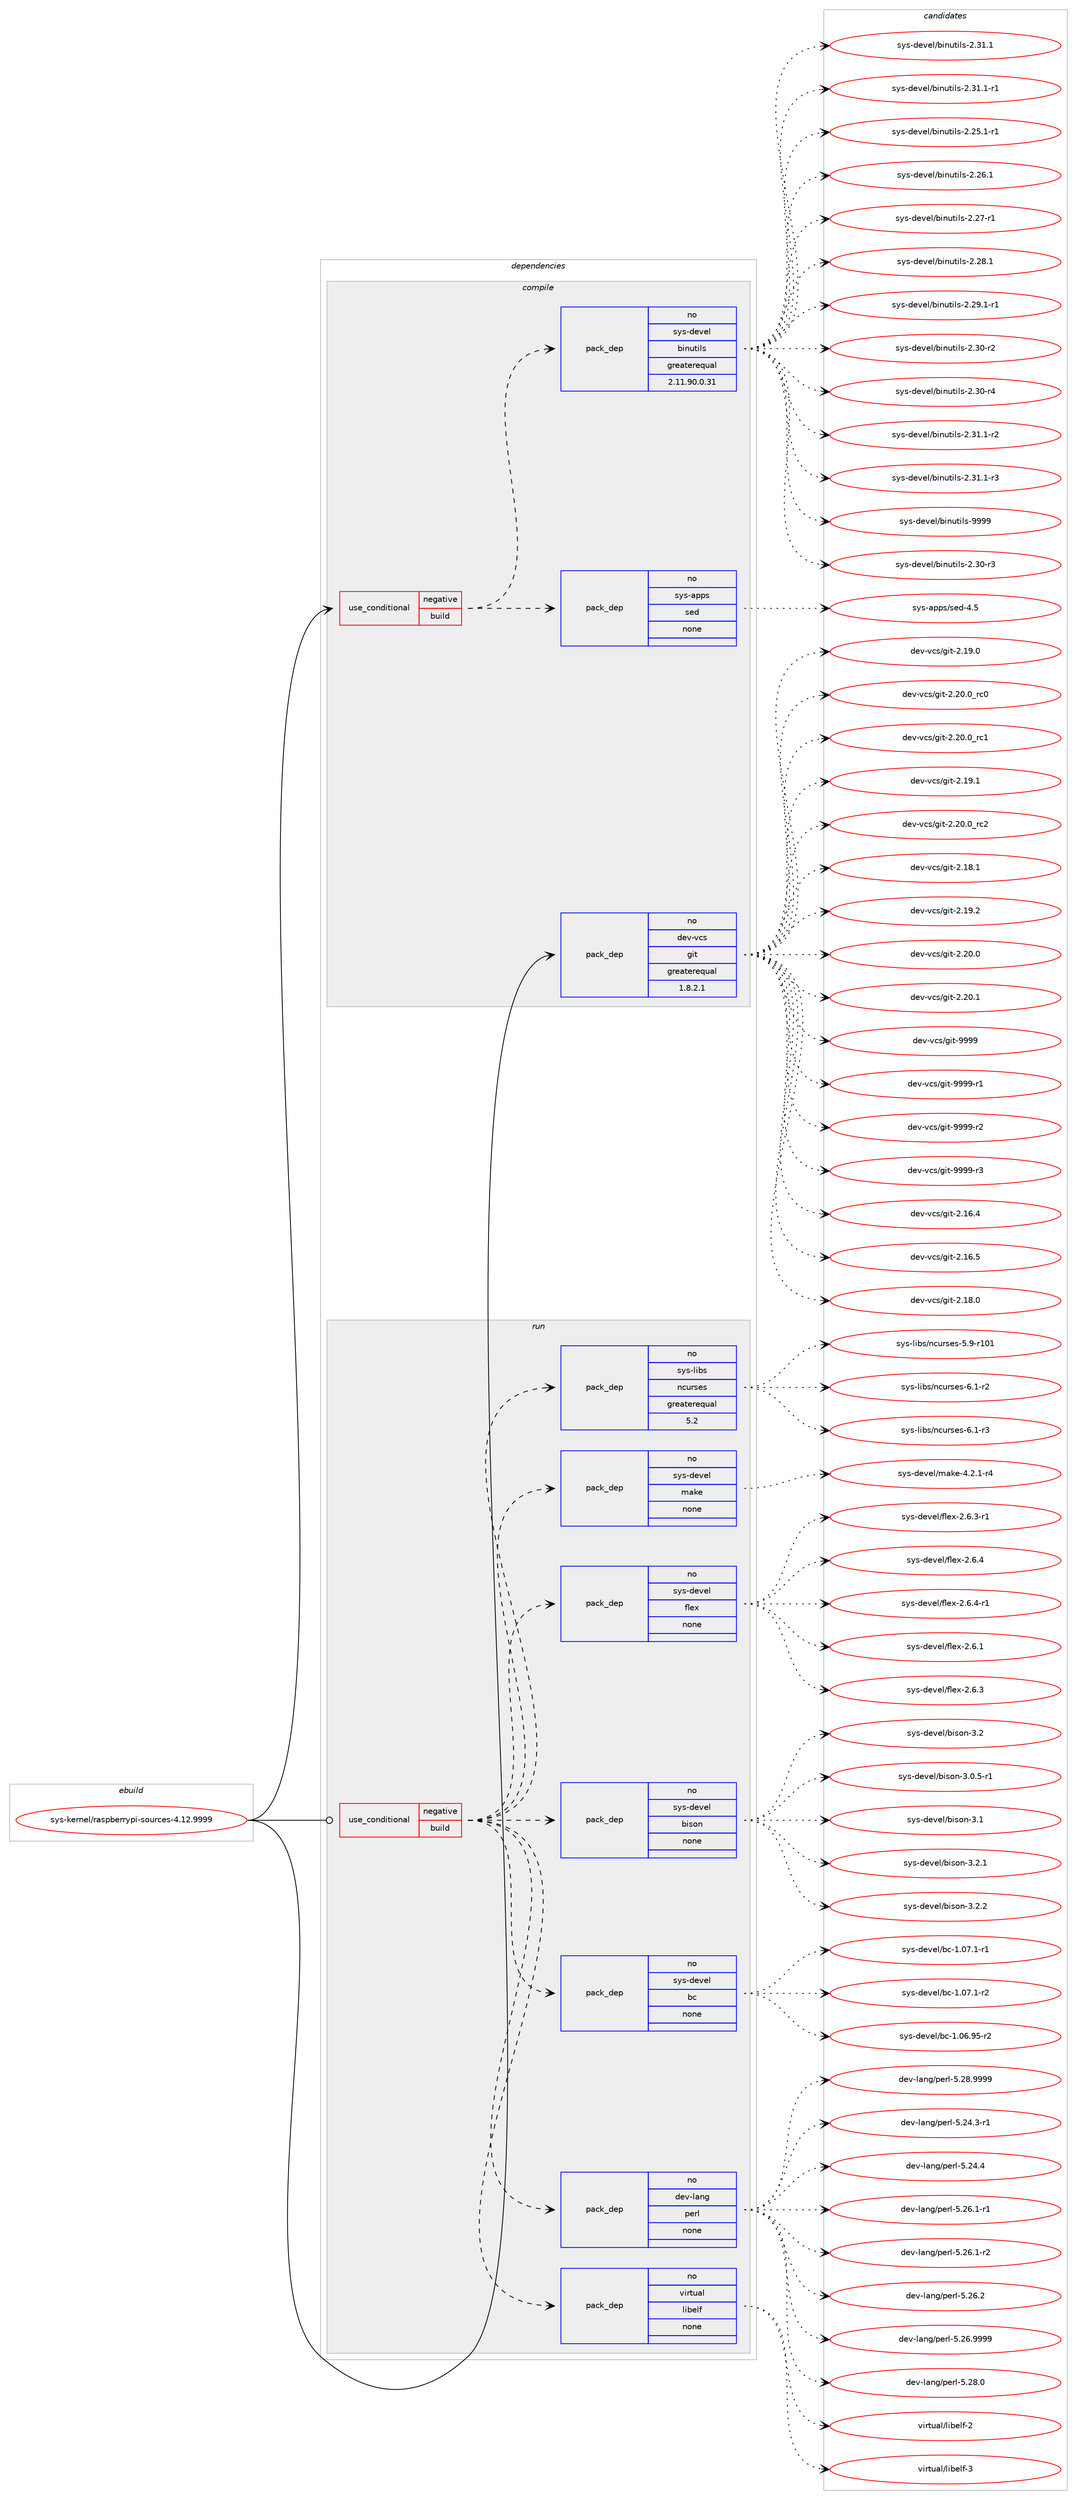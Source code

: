 digraph prolog {

# *************
# Graph options
# *************

newrank=true;
concentrate=true;
compound=true;
graph [rankdir=LR,fontname=Helvetica,fontsize=10,ranksep=1.5];#, ranksep=2.5, nodesep=0.2];
edge  [arrowhead=vee];
node  [fontname=Helvetica,fontsize=10];

# **********
# The ebuild
# **********

subgraph cluster_leftcol {
color=gray;
rank=same;
label=<<i>ebuild</i>>;
id [label="sys-kernel/raspberrypi-sources-4.12.9999", color=red, width=4, href="../sys-kernel/raspberrypi-sources-4.12.9999.svg"];
}

# ****************
# The dependencies
# ****************

subgraph cluster_midcol {
color=gray;
label=<<i>dependencies</i>>;
subgraph cluster_compile {
fillcolor="#eeeeee";
style=filled;
label=<<i>compile</i>>;
subgraph cond1032 {
dependency7202 [label=<<TABLE BORDER="0" CELLBORDER="1" CELLSPACING="0" CELLPADDING="4"><TR><TD ROWSPAN="3" CELLPADDING="10">use_conditional</TD></TR><TR><TD>negative</TD></TR><TR><TD>build</TD></TR></TABLE>>, shape=none, color=red];
subgraph pack6018 {
dependency7203 [label=<<TABLE BORDER="0" CELLBORDER="1" CELLSPACING="0" CELLPADDING="4" WIDTH="220"><TR><TD ROWSPAN="6" CELLPADDING="30">pack_dep</TD></TR><TR><TD WIDTH="110">no</TD></TR><TR><TD>sys-apps</TD></TR><TR><TD>sed</TD></TR><TR><TD>none</TD></TR><TR><TD></TD></TR></TABLE>>, shape=none, color=blue];
}
dependency7202:e -> dependency7203:w [weight=20,style="dashed",arrowhead="vee"];
subgraph pack6019 {
dependency7204 [label=<<TABLE BORDER="0" CELLBORDER="1" CELLSPACING="0" CELLPADDING="4" WIDTH="220"><TR><TD ROWSPAN="6" CELLPADDING="30">pack_dep</TD></TR><TR><TD WIDTH="110">no</TD></TR><TR><TD>sys-devel</TD></TR><TR><TD>binutils</TD></TR><TR><TD>greaterequal</TD></TR><TR><TD>2.11.90.0.31</TD></TR></TABLE>>, shape=none, color=blue];
}
dependency7202:e -> dependency7204:w [weight=20,style="dashed",arrowhead="vee"];
}
id:e -> dependency7202:w [weight=20,style="solid",arrowhead="vee"];
subgraph pack6020 {
dependency7205 [label=<<TABLE BORDER="0" CELLBORDER="1" CELLSPACING="0" CELLPADDING="4" WIDTH="220"><TR><TD ROWSPAN="6" CELLPADDING="30">pack_dep</TD></TR><TR><TD WIDTH="110">no</TD></TR><TR><TD>dev-vcs</TD></TR><TR><TD>git</TD></TR><TR><TD>greaterequal</TD></TR><TR><TD>1.8.2.1</TD></TR></TABLE>>, shape=none, color=blue];
}
id:e -> dependency7205:w [weight=20,style="solid",arrowhead="vee"];
}
subgraph cluster_compileandrun {
fillcolor="#eeeeee";
style=filled;
label=<<i>compile and run</i>>;
}
subgraph cluster_run {
fillcolor="#eeeeee";
style=filled;
label=<<i>run</i>>;
subgraph cond1033 {
dependency7206 [label=<<TABLE BORDER="0" CELLBORDER="1" CELLSPACING="0" CELLPADDING="4"><TR><TD ROWSPAN="3" CELLPADDING="10">use_conditional</TD></TR><TR><TD>negative</TD></TR><TR><TD>build</TD></TR></TABLE>>, shape=none, color=red];
subgraph pack6021 {
dependency7207 [label=<<TABLE BORDER="0" CELLBORDER="1" CELLSPACING="0" CELLPADDING="4" WIDTH="220"><TR><TD ROWSPAN="6" CELLPADDING="30">pack_dep</TD></TR><TR><TD WIDTH="110">no</TD></TR><TR><TD>dev-lang</TD></TR><TR><TD>perl</TD></TR><TR><TD>none</TD></TR><TR><TD></TD></TR></TABLE>>, shape=none, color=blue];
}
dependency7206:e -> dependency7207:w [weight=20,style="dashed",arrowhead="vee"];
subgraph pack6022 {
dependency7208 [label=<<TABLE BORDER="0" CELLBORDER="1" CELLSPACING="0" CELLPADDING="4" WIDTH="220"><TR><TD ROWSPAN="6" CELLPADDING="30">pack_dep</TD></TR><TR><TD WIDTH="110">no</TD></TR><TR><TD>sys-devel</TD></TR><TR><TD>bc</TD></TR><TR><TD>none</TD></TR><TR><TD></TD></TR></TABLE>>, shape=none, color=blue];
}
dependency7206:e -> dependency7208:w [weight=20,style="dashed",arrowhead="vee"];
subgraph pack6023 {
dependency7209 [label=<<TABLE BORDER="0" CELLBORDER="1" CELLSPACING="0" CELLPADDING="4" WIDTH="220"><TR><TD ROWSPAN="6" CELLPADDING="30">pack_dep</TD></TR><TR><TD WIDTH="110">no</TD></TR><TR><TD>sys-devel</TD></TR><TR><TD>bison</TD></TR><TR><TD>none</TD></TR><TR><TD></TD></TR></TABLE>>, shape=none, color=blue];
}
dependency7206:e -> dependency7209:w [weight=20,style="dashed",arrowhead="vee"];
subgraph pack6024 {
dependency7210 [label=<<TABLE BORDER="0" CELLBORDER="1" CELLSPACING="0" CELLPADDING="4" WIDTH="220"><TR><TD ROWSPAN="6" CELLPADDING="30">pack_dep</TD></TR><TR><TD WIDTH="110">no</TD></TR><TR><TD>sys-devel</TD></TR><TR><TD>flex</TD></TR><TR><TD>none</TD></TR><TR><TD></TD></TR></TABLE>>, shape=none, color=blue];
}
dependency7206:e -> dependency7210:w [weight=20,style="dashed",arrowhead="vee"];
subgraph pack6025 {
dependency7211 [label=<<TABLE BORDER="0" CELLBORDER="1" CELLSPACING="0" CELLPADDING="4" WIDTH="220"><TR><TD ROWSPAN="6" CELLPADDING="30">pack_dep</TD></TR><TR><TD WIDTH="110">no</TD></TR><TR><TD>sys-devel</TD></TR><TR><TD>make</TD></TR><TR><TD>none</TD></TR><TR><TD></TD></TR></TABLE>>, shape=none, color=blue];
}
dependency7206:e -> dependency7211:w [weight=20,style="dashed",arrowhead="vee"];
subgraph pack6026 {
dependency7212 [label=<<TABLE BORDER="0" CELLBORDER="1" CELLSPACING="0" CELLPADDING="4" WIDTH="220"><TR><TD ROWSPAN="6" CELLPADDING="30">pack_dep</TD></TR><TR><TD WIDTH="110">no</TD></TR><TR><TD>sys-libs</TD></TR><TR><TD>ncurses</TD></TR><TR><TD>greaterequal</TD></TR><TR><TD>5.2</TD></TR></TABLE>>, shape=none, color=blue];
}
dependency7206:e -> dependency7212:w [weight=20,style="dashed",arrowhead="vee"];
subgraph pack6027 {
dependency7213 [label=<<TABLE BORDER="0" CELLBORDER="1" CELLSPACING="0" CELLPADDING="4" WIDTH="220"><TR><TD ROWSPAN="6" CELLPADDING="30">pack_dep</TD></TR><TR><TD WIDTH="110">no</TD></TR><TR><TD>virtual</TD></TR><TR><TD>libelf</TD></TR><TR><TD>none</TD></TR><TR><TD></TD></TR></TABLE>>, shape=none, color=blue];
}
dependency7206:e -> dependency7213:w [weight=20,style="dashed",arrowhead="vee"];
}
id:e -> dependency7206:w [weight=20,style="solid",arrowhead="odot"];
}
}

# **************
# The candidates
# **************

subgraph cluster_choices {
rank=same;
color=gray;
label=<<i>candidates</i>>;

subgraph choice6018 {
color=black;
nodesep=1;
choice11512111545971121121154711510110045524653 [label="sys-apps/sed-4.5", color=red, width=4,href="../sys-apps/sed-4.5.svg"];
dependency7203:e -> choice11512111545971121121154711510110045524653:w [style=dotted,weight="100"];
}
subgraph choice6019 {
color=black;
nodesep=1;
choice11512111545100101118101108479810511011711610510811545504651484511451 [label="sys-devel/binutils-2.30-r3", color=red, width=4,href="../sys-devel/binutils-2.30-r3.svg"];
choice11512111545100101118101108479810511011711610510811545504651494649 [label="sys-devel/binutils-2.31.1", color=red, width=4,href="../sys-devel/binutils-2.31.1.svg"];
choice115121115451001011181011084798105110117116105108115455046514946494511449 [label="sys-devel/binutils-2.31.1-r1", color=red, width=4,href="../sys-devel/binutils-2.31.1-r1.svg"];
choice115121115451001011181011084798105110117116105108115455046505346494511449 [label="sys-devel/binutils-2.25.1-r1", color=red, width=4,href="../sys-devel/binutils-2.25.1-r1.svg"];
choice11512111545100101118101108479810511011711610510811545504650544649 [label="sys-devel/binutils-2.26.1", color=red, width=4,href="../sys-devel/binutils-2.26.1.svg"];
choice11512111545100101118101108479810511011711610510811545504650554511449 [label="sys-devel/binutils-2.27-r1", color=red, width=4,href="../sys-devel/binutils-2.27-r1.svg"];
choice11512111545100101118101108479810511011711610510811545504650564649 [label="sys-devel/binutils-2.28.1", color=red, width=4,href="../sys-devel/binutils-2.28.1.svg"];
choice115121115451001011181011084798105110117116105108115455046505746494511449 [label="sys-devel/binutils-2.29.1-r1", color=red, width=4,href="../sys-devel/binutils-2.29.1-r1.svg"];
choice11512111545100101118101108479810511011711610510811545504651484511450 [label="sys-devel/binutils-2.30-r2", color=red, width=4,href="../sys-devel/binutils-2.30-r2.svg"];
choice11512111545100101118101108479810511011711610510811545504651484511452 [label="sys-devel/binutils-2.30-r4", color=red, width=4,href="../sys-devel/binutils-2.30-r4.svg"];
choice115121115451001011181011084798105110117116105108115455046514946494511450 [label="sys-devel/binutils-2.31.1-r2", color=red, width=4,href="../sys-devel/binutils-2.31.1-r2.svg"];
choice115121115451001011181011084798105110117116105108115455046514946494511451 [label="sys-devel/binutils-2.31.1-r3", color=red, width=4,href="../sys-devel/binutils-2.31.1-r3.svg"];
choice1151211154510010111810110847981051101171161051081154557575757 [label="sys-devel/binutils-9999", color=red, width=4,href="../sys-devel/binutils-9999.svg"];
dependency7204:e -> choice11512111545100101118101108479810511011711610510811545504651484511451:w [style=dotted,weight="100"];
dependency7204:e -> choice11512111545100101118101108479810511011711610510811545504651494649:w [style=dotted,weight="100"];
dependency7204:e -> choice115121115451001011181011084798105110117116105108115455046514946494511449:w [style=dotted,weight="100"];
dependency7204:e -> choice115121115451001011181011084798105110117116105108115455046505346494511449:w [style=dotted,weight="100"];
dependency7204:e -> choice11512111545100101118101108479810511011711610510811545504650544649:w [style=dotted,weight="100"];
dependency7204:e -> choice11512111545100101118101108479810511011711610510811545504650554511449:w [style=dotted,weight="100"];
dependency7204:e -> choice11512111545100101118101108479810511011711610510811545504650564649:w [style=dotted,weight="100"];
dependency7204:e -> choice115121115451001011181011084798105110117116105108115455046505746494511449:w [style=dotted,weight="100"];
dependency7204:e -> choice11512111545100101118101108479810511011711610510811545504651484511450:w [style=dotted,weight="100"];
dependency7204:e -> choice11512111545100101118101108479810511011711610510811545504651484511452:w [style=dotted,weight="100"];
dependency7204:e -> choice115121115451001011181011084798105110117116105108115455046514946494511450:w [style=dotted,weight="100"];
dependency7204:e -> choice115121115451001011181011084798105110117116105108115455046514946494511451:w [style=dotted,weight="100"];
dependency7204:e -> choice1151211154510010111810110847981051101171161051081154557575757:w [style=dotted,weight="100"];
}
subgraph choice6020 {
color=black;
nodesep=1;
choice10010111845118991154710310511645504649544652 [label="dev-vcs/git-2.16.4", color=red, width=4,href="../dev-vcs/git-2.16.4.svg"];
choice10010111845118991154710310511645504649544653 [label="dev-vcs/git-2.16.5", color=red, width=4,href="../dev-vcs/git-2.16.5.svg"];
choice10010111845118991154710310511645504649564648 [label="dev-vcs/git-2.18.0", color=red, width=4,href="../dev-vcs/git-2.18.0.svg"];
choice10010111845118991154710310511645504649574648 [label="dev-vcs/git-2.19.0", color=red, width=4,href="../dev-vcs/git-2.19.0.svg"];
choice10010111845118991154710310511645504650484648951149948 [label="dev-vcs/git-2.20.0_rc0", color=red, width=4,href="../dev-vcs/git-2.20.0_rc0.svg"];
choice10010111845118991154710310511645504650484648951149949 [label="dev-vcs/git-2.20.0_rc1", color=red, width=4,href="../dev-vcs/git-2.20.0_rc1.svg"];
choice10010111845118991154710310511645504649574649 [label="dev-vcs/git-2.19.1", color=red, width=4,href="../dev-vcs/git-2.19.1.svg"];
choice10010111845118991154710310511645504650484648951149950 [label="dev-vcs/git-2.20.0_rc2", color=red, width=4,href="../dev-vcs/git-2.20.0_rc2.svg"];
choice10010111845118991154710310511645504649564649 [label="dev-vcs/git-2.18.1", color=red, width=4,href="../dev-vcs/git-2.18.1.svg"];
choice10010111845118991154710310511645504649574650 [label="dev-vcs/git-2.19.2", color=red, width=4,href="../dev-vcs/git-2.19.2.svg"];
choice10010111845118991154710310511645504650484648 [label="dev-vcs/git-2.20.0", color=red, width=4,href="../dev-vcs/git-2.20.0.svg"];
choice10010111845118991154710310511645504650484649 [label="dev-vcs/git-2.20.1", color=red, width=4,href="../dev-vcs/git-2.20.1.svg"];
choice1001011184511899115471031051164557575757 [label="dev-vcs/git-9999", color=red, width=4,href="../dev-vcs/git-9999.svg"];
choice10010111845118991154710310511645575757574511449 [label="dev-vcs/git-9999-r1", color=red, width=4,href="../dev-vcs/git-9999-r1.svg"];
choice10010111845118991154710310511645575757574511450 [label="dev-vcs/git-9999-r2", color=red, width=4,href="../dev-vcs/git-9999-r2.svg"];
choice10010111845118991154710310511645575757574511451 [label="dev-vcs/git-9999-r3", color=red, width=4,href="../dev-vcs/git-9999-r3.svg"];
dependency7205:e -> choice10010111845118991154710310511645504649544652:w [style=dotted,weight="100"];
dependency7205:e -> choice10010111845118991154710310511645504649544653:w [style=dotted,weight="100"];
dependency7205:e -> choice10010111845118991154710310511645504649564648:w [style=dotted,weight="100"];
dependency7205:e -> choice10010111845118991154710310511645504649574648:w [style=dotted,weight="100"];
dependency7205:e -> choice10010111845118991154710310511645504650484648951149948:w [style=dotted,weight="100"];
dependency7205:e -> choice10010111845118991154710310511645504650484648951149949:w [style=dotted,weight="100"];
dependency7205:e -> choice10010111845118991154710310511645504649574649:w [style=dotted,weight="100"];
dependency7205:e -> choice10010111845118991154710310511645504650484648951149950:w [style=dotted,weight="100"];
dependency7205:e -> choice10010111845118991154710310511645504649564649:w [style=dotted,weight="100"];
dependency7205:e -> choice10010111845118991154710310511645504649574650:w [style=dotted,weight="100"];
dependency7205:e -> choice10010111845118991154710310511645504650484648:w [style=dotted,weight="100"];
dependency7205:e -> choice10010111845118991154710310511645504650484649:w [style=dotted,weight="100"];
dependency7205:e -> choice1001011184511899115471031051164557575757:w [style=dotted,weight="100"];
dependency7205:e -> choice10010111845118991154710310511645575757574511449:w [style=dotted,weight="100"];
dependency7205:e -> choice10010111845118991154710310511645575757574511450:w [style=dotted,weight="100"];
dependency7205:e -> choice10010111845118991154710310511645575757574511451:w [style=dotted,weight="100"];
}
subgraph choice6021 {
color=black;
nodesep=1;
choice100101118451089711010347112101114108455346505246514511449 [label="dev-lang/perl-5.24.3-r1", color=red, width=4,href="../dev-lang/perl-5.24.3-r1.svg"];
choice10010111845108971101034711210111410845534650524652 [label="dev-lang/perl-5.24.4", color=red, width=4,href="../dev-lang/perl-5.24.4.svg"];
choice100101118451089711010347112101114108455346505446494511449 [label="dev-lang/perl-5.26.1-r1", color=red, width=4,href="../dev-lang/perl-5.26.1-r1.svg"];
choice100101118451089711010347112101114108455346505446494511450 [label="dev-lang/perl-5.26.1-r2", color=red, width=4,href="../dev-lang/perl-5.26.1-r2.svg"];
choice10010111845108971101034711210111410845534650544650 [label="dev-lang/perl-5.26.2", color=red, width=4,href="../dev-lang/perl-5.26.2.svg"];
choice10010111845108971101034711210111410845534650544657575757 [label="dev-lang/perl-5.26.9999", color=red, width=4,href="../dev-lang/perl-5.26.9999.svg"];
choice10010111845108971101034711210111410845534650564648 [label="dev-lang/perl-5.28.0", color=red, width=4,href="../dev-lang/perl-5.28.0.svg"];
choice10010111845108971101034711210111410845534650564657575757 [label="dev-lang/perl-5.28.9999", color=red, width=4,href="../dev-lang/perl-5.28.9999.svg"];
dependency7207:e -> choice100101118451089711010347112101114108455346505246514511449:w [style=dotted,weight="100"];
dependency7207:e -> choice10010111845108971101034711210111410845534650524652:w [style=dotted,weight="100"];
dependency7207:e -> choice100101118451089711010347112101114108455346505446494511449:w [style=dotted,weight="100"];
dependency7207:e -> choice100101118451089711010347112101114108455346505446494511450:w [style=dotted,weight="100"];
dependency7207:e -> choice10010111845108971101034711210111410845534650544650:w [style=dotted,weight="100"];
dependency7207:e -> choice10010111845108971101034711210111410845534650544657575757:w [style=dotted,weight="100"];
dependency7207:e -> choice10010111845108971101034711210111410845534650564648:w [style=dotted,weight="100"];
dependency7207:e -> choice10010111845108971101034711210111410845534650564657575757:w [style=dotted,weight="100"];
}
subgraph choice6022 {
color=black;
nodesep=1;
choice1151211154510010111810110847989945494648544657534511450 [label="sys-devel/bc-1.06.95-r2", color=red, width=4,href="../sys-devel/bc-1.06.95-r2.svg"];
choice11512111545100101118101108479899454946485546494511449 [label="sys-devel/bc-1.07.1-r1", color=red, width=4,href="../sys-devel/bc-1.07.1-r1.svg"];
choice11512111545100101118101108479899454946485546494511450 [label="sys-devel/bc-1.07.1-r2", color=red, width=4,href="../sys-devel/bc-1.07.1-r2.svg"];
dependency7208:e -> choice1151211154510010111810110847989945494648544657534511450:w [style=dotted,weight="100"];
dependency7208:e -> choice11512111545100101118101108479899454946485546494511449:w [style=dotted,weight="100"];
dependency7208:e -> choice11512111545100101118101108479899454946485546494511450:w [style=dotted,weight="100"];
}
subgraph choice6023 {
color=black;
nodesep=1;
choice11512111545100101118101108479810511511111045514650 [label="sys-devel/bison-3.2", color=red, width=4,href="../sys-devel/bison-3.2.svg"];
choice1151211154510010111810110847981051151111104551464846534511449 [label="sys-devel/bison-3.0.5-r1", color=red, width=4,href="../sys-devel/bison-3.0.5-r1.svg"];
choice11512111545100101118101108479810511511111045514649 [label="sys-devel/bison-3.1", color=red, width=4,href="../sys-devel/bison-3.1.svg"];
choice115121115451001011181011084798105115111110455146504649 [label="sys-devel/bison-3.2.1", color=red, width=4,href="../sys-devel/bison-3.2.1.svg"];
choice115121115451001011181011084798105115111110455146504650 [label="sys-devel/bison-3.2.2", color=red, width=4,href="../sys-devel/bison-3.2.2.svg"];
dependency7209:e -> choice11512111545100101118101108479810511511111045514650:w [style=dotted,weight="100"];
dependency7209:e -> choice1151211154510010111810110847981051151111104551464846534511449:w [style=dotted,weight="100"];
dependency7209:e -> choice11512111545100101118101108479810511511111045514649:w [style=dotted,weight="100"];
dependency7209:e -> choice115121115451001011181011084798105115111110455146504649:w [style=dotted,weight="100"];
dependency7209:e -> choice115121115451001011181011084798105115111110455146504650:w [style=dotted,weight="100"];
}
subgraph choice6024 {
color=black;
nodesep=1;
choice1151211154510010111810110847102108101120455046544649 [label="sys-devel/flex-2.6.1", color=red, width=4,href="../sys-devel/flex-2.6.1.svg"];
choice1151211154510010111810110847102108101120455046544651 [label="sys-devel/flex-2.6.3", color=red, width=4,href="../sys-devel/flex-2.6.3.svg"];
choice11512111545100101118101108471021081011204550465446514511449 [label="sys-devel/flex-2.6.3-r1", color=red, width=4,href="../sys-devel/flex-2.6.3-r1.svg"];
choice1151211154510010111810110847102108101120455046544652 [label="sys-devel/flex-2.6.4", color=red, width=4,href="../sys-devel/flex-2.6.4.svg"];
choice11512111545100101118101108471021081011204550465446524511449 [label="sys-devel/flex-2.6.4-r1", color=red, width=4,href="../sys-devel/flex-2.6.4-r1.svg"];
dependency7210:e -> choice1151211154510010111810110847102108101120455046544649:w [style=dotted,weight="100"];
dependency7210:e -> choice1151211154510010111810110847102108101120455046544651:w [style=dotted,weight="100"];
dependency7210:e -> choice11512111545100101118101108471021081011204550465446514511449:w [style=dotted,weight="100"];
dependency7210:e -> choice1151211154510010111810110847102108101120455046544652:w [style=dotted,weight="100"];
dependency7210:e -> choice11512111545100101118101108471021081011204550465446524511449:w [style=dotted,weight="100"];
}
subgraph choice6025 {
color=black;
nodesep=1;
choice1151211154510010111810110847109971071014552465046494511452 [label="sys-devel/make-4.2.1-r4", color=red, width=4,href="../sys-devel/make-4.2.1-r4.svg"];
dependency7211:e -> choice1151211154510010111810110847109971071014552465046494511452:w [style=dotted,weight="100"];
}
subgraph choice6026 {
color=black;
nodesep=1;
choice115121115451081059811547110991171141151011154553465745114494849 [label="sys-libs/ncurses-5.9-r101", color=red, width=4,href="../sys-libs/ncurses-5.9-r101.svg"];
choice11512111545108105981154711099117114115101115455446494511450 [label="sys-libs/ncurses-6.1-r2", color=red, width=4,href="../sys-libs/ncurses-6.1-r2.svg"];
choice11512111545108105981154711099117114115101115455446494511451 [label="sys-libs/ncurses-6.1-r3", color=red, width=4,href="../sys-libs/ncurses-6.1-r3.svg"];
dependency7212:e -> choice115121115451081059811547110991171141151011154553465745114494849:w [style=dotted,weight="100"];
dependency7212:e -> choice11512111545108105981154711099117114115101115455446494511450:w [style=dotted,weight="100"];
dependency7212:e -> choice11512111545108105981154711099117114115101115455446494511451:w [style=dotted,weight="100"];
}
subgraph choice6027 {
color=black;
nodesep=1;
choice1181051141161179710847108105981011081024550 [label="virtual/libelf-2", color=red, width=4,href="../virtual/libelf-2.svg"];
choice1181051141161179710847108105981011081024551 [label="virtual/libelf-3", color=red, width=4,href="../virtual/libelf-3.svg"];
dependency7213:e -> choice1181051141161179710847108105981011081024550:w [style=dotted,weight="100"];
dependency7213:e -> choice1181051141161179710847108105981011081024551:w [style=dotted,weight="100"];
}
}

}
